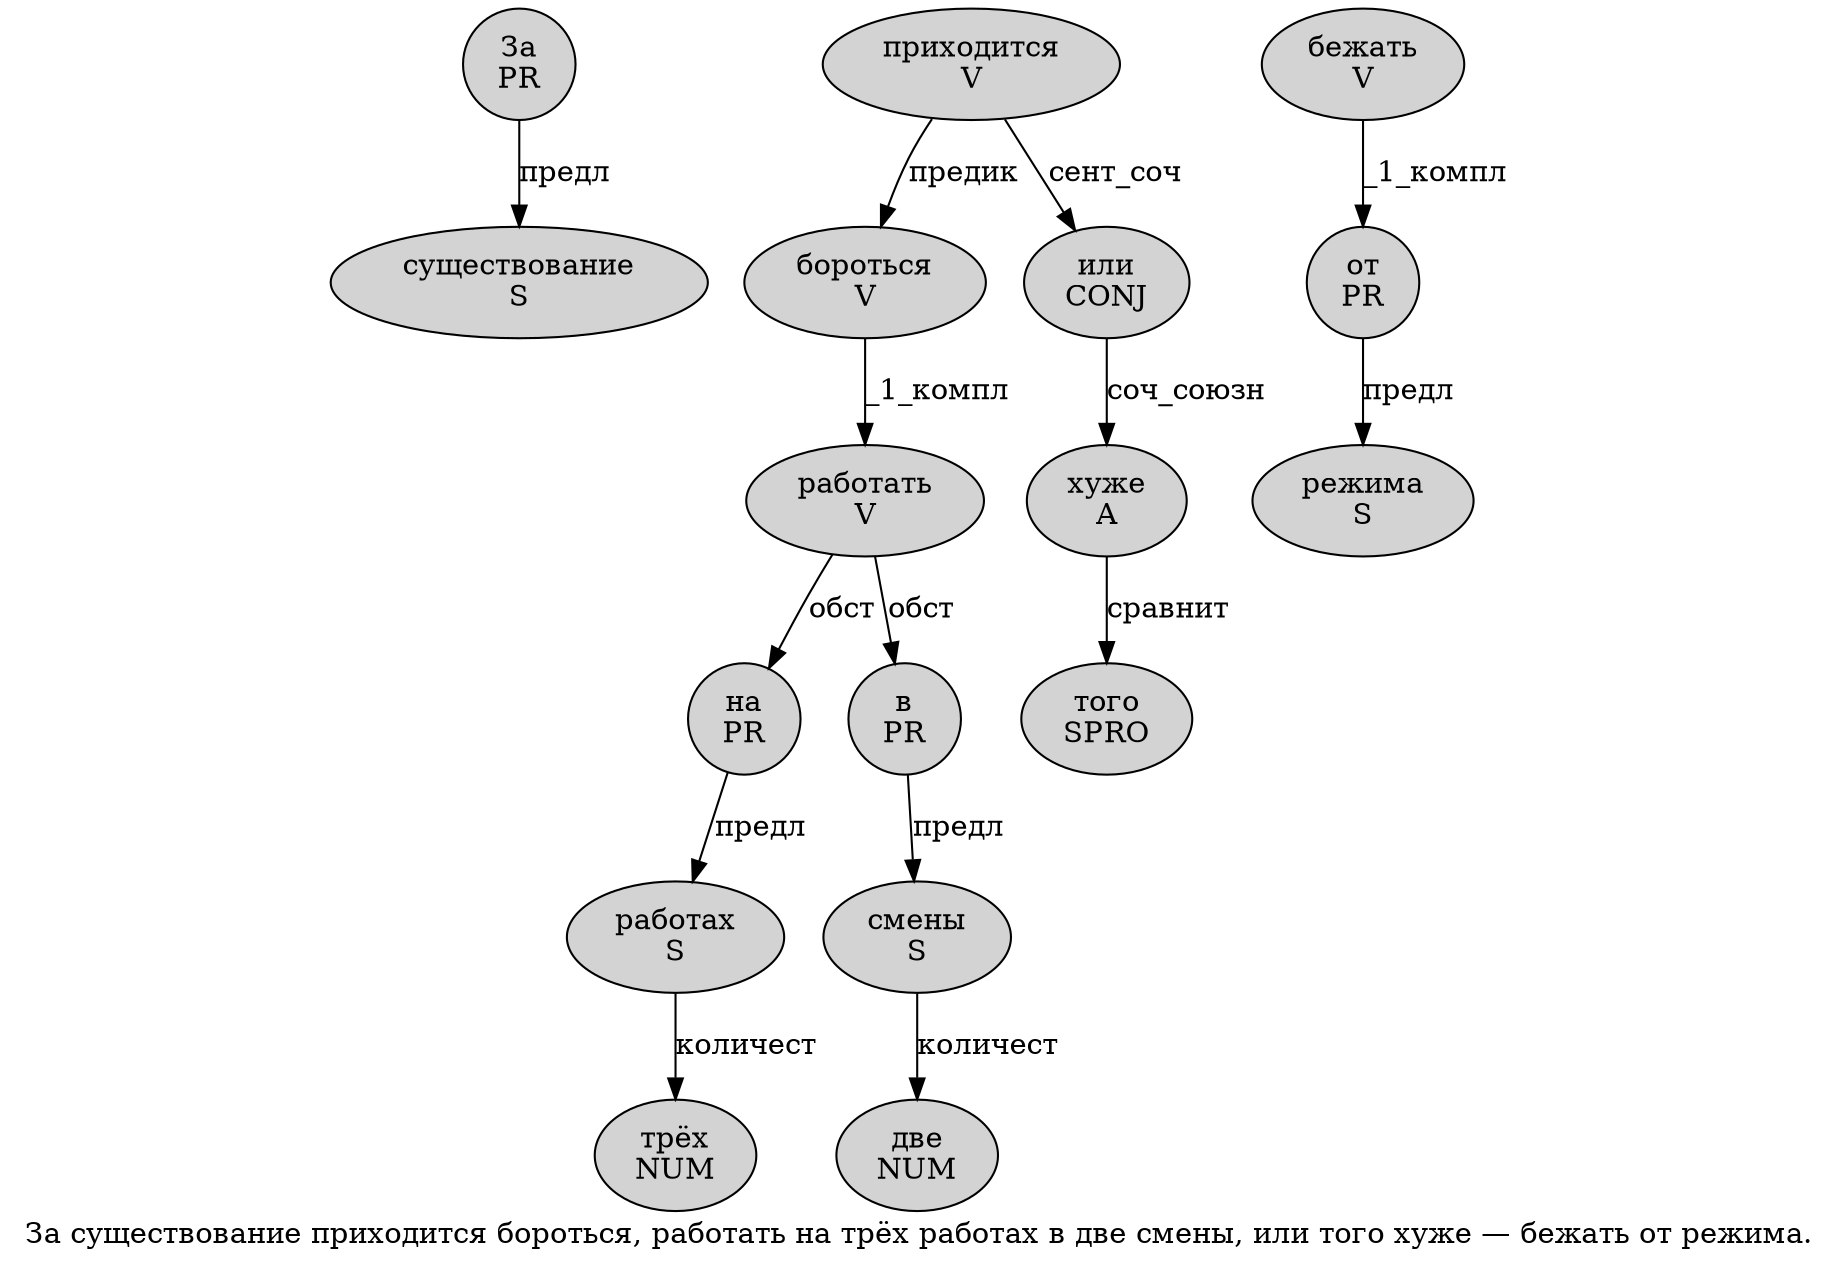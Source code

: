 digraph SENTENCE_1703 {
	graph [label="За существование приходится бороться, работать на трёх работах в две смены, или того хуже — бежать от режима."]
	node [style=filled]
		0 [label="За
PR" color="" fillcolor=lightgray penwidth=1 shape=ellipse]
		1 [label="существование
S" color="" fillcolor=lightgray penwidth=1 shape=ellipse]
		2 [label="приходится
V" color="" fillcolor=lightgray penwidth=1 shape=ellipse]
		3 [label="бороться
V" color="" fillcolor=lightgray penwidth=1 shape=ellipse]
		5 [label="работать
V" color="" fillcolor=lightgray penwidth=1 shape=ellipse]
		6 [label="на
PR" color="" fillcolor=lightgray penwidth=1 shape=ellipse]
		7 [label="трёх
NUM" color="" fillcolor=lightgray penwidth=1 shape=ellipse]
		8 [label="работах
S" color="" fillcolor=lightgray penwidth=1 shape=ellipse]
		9 [label="в
PR" color="" fillcolor=lightgray penwidth=1 shape=ellipse]
		10 [label="две
NUM" color="" fillcolor=lightgray penwidth=1 shape=ellipse]
		11 [label="смены
S" color="" fillcolor=lightgray penwidth=1 shape=ellipse]
		13 [label="или
CONJ" color="" fillcolor=lightgray penwidth=1 shape=ellipse]
		14 [label="того
SPRO" color="" fillcolor=lightgray penwidth=1 shape=ellipse]
		15 [label="хуже
A" color="" fillcolor=lightgray penwidth=1 shape=ellipse]
		17 [label="бежать
V" color="" fillcolor=lightgray penwidth=1 shape=ellipse]
		18 [label="от
PR" color="" fillcolor=lightgray penwidth=1 shape=ellipse]
		19 [label="режима
S" color="" fillcolor=lightgray penwidth=1 shape=ellipse]
			15 -> 14 [label="сравнит"]
			6 -> 8 [label="предл"]
			3 -> 5 [label="_1_компл"]
			5 -> 6 [label="обст"]
			5 -> 9 [label="обст"]
			9 -> 11 [label="предл"]
			0 -> 1 [label="предл"]
			13 -> 15 [label="соч_союзн"]
			8 -> 7 [label="количест"]
			11 -> 10 [label="количест"]
			17 -> 18 [label="_1_компл"]
			18 -> 19 [label="предл"]
			2 -> 3 [label="предик"]
			2 -> 13 [label="сент_соч"]
}